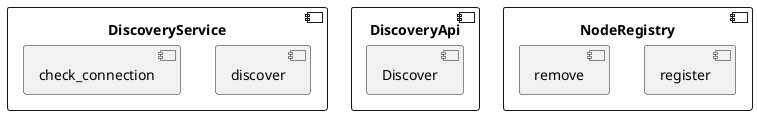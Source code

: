 @startuml

component "DiscoveryService" as ds_1 {

  component "discover" as ds_1_discover

  component "check_connection" as ds_1_check_connection

}

component "DiscoveryApi" as a_api_1 {

  component "Discover" as d_api_1_discover

}

component "NodeRegistry" as nr_1 {

  component "register" as nr_1_register

  component "remove" as nr_1_remove

}


@enduml